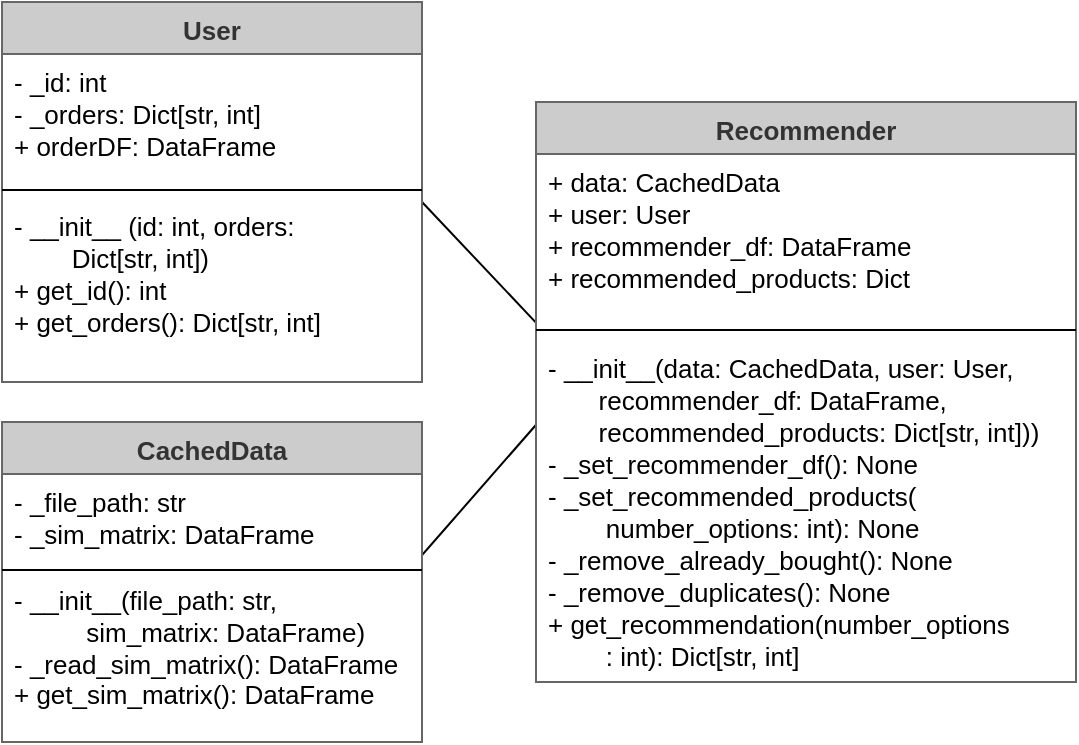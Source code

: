 <mxfile version="14.1.1" type="github">
  <diagram id="C5RBs43oDa-KdzZeNtuy" name="Page-1">
    <mxGraphModel dx="946" dy="532" grid="0" gridSize="10" guides="1" tooltips="1" connect="1" arrows="1" fold="1" page="1" pageScale="1" pageWidth="827" pageHeight="1169" math="0" shadow="0">
      <root>
        <mxCell id="WIyWlLk6GJQsqaUBKTNV-0" />
        <mxCell id="WIyWlLk6GJQsqaUBKTNV-1" parent="WIyWlLk6GJQsqaUBKTNV-0" />
        <mxCell id="FY6bye2SpyNX19oZSb27-12" value="" style="endArrow=none;html=1;fontSize=13;entryX=0.013;entryY=-0.023;entryDx=0;entryDy=0;entryPerimeter=0;" parent="WIyWlLk6GJQsqaUBKTNV-1" target="zkfFHV4jXpPFQw0GAbJ--24" edge="1">
          <mxGeometry width="50" height="50" relative="1" as="geometry">
            <mxPoint x="423" y="230" as="sourcePoint" />
            <mxPoint x="473" y="180" as="targetPoint" />
          </mxGeometry>
        </mxCell>
        <mxCell id="FY6bye2SpyNX19oZSb27-10" value="" style="endArrow=none;html=1;fontSize=13;" parent="WIyWlLk6GJQsqaUBKTNV-1" edge="1">
          <mxGeometry width="50" height="50" relative="1" as="geometry">
            <mxPoint x="420" y="410" as="sourcePoint" />
            <mxPoint x="490" y="330" as="targetPoint" />
          </mxGeometry>
        </mxCell>
        <mxCell id="zkfFHV4jXpPFQw0GAbJ--0" value="User" style="swimlane;fontStyle=1;align=center;verticalAlign=top;childLayout=stackLayout;horizontal=1;startSize=26;horizontalStack=0;resizeParent=1;resizeLast=0;collapsible=1;marginBottom=0;shadow=0;strokeWidth=1;strokeColor=#666666;fontColor=#333333;fontSize=13;fillColor=#CCCCCC;swimlaneFillColor=#ffffff;" parent="WIyWlLk6GJQsqaUBKTNV-1" vertex="1">
          <mxGeometry x="213" y="130" width="210" height="190" as="geometry">
            <mxRectangle x="213" y="130" width="160" height="26" as="alternateBounds" />
          </mxGeometry>
        </mxCell>
        <mxCell id="zkfFHV4jXpPFQw0GAbJ--1" value="- _id: int&#xa;- _orders: Dict[str, int]&#xa;+ orderDF: DataFrame" style="text;align=left;verticalAlign=top;spacingLeft=4;spacingRight=4;overflow=hidden;rotatable=0;points=[[0,0.5],[1,0.5]];portConstraint=eastwest;fontSize=13;" parent="zkfFHV4jXpPFQw0GAbJ--0" vertex="1">
          <mxGeometry y="26" width="210" height="64" as="geometry" />
        </mxCell>
        <mxCell id="zkfFHV4jXpPFQw0GAbJ--4" value="" style="line;html=1;strokeWidth=1;align=left;verticalAlign=middle;spacingTop=-1;spacingLeft=3;spacingRight=3;rotatable=0;labelPosition=right;points=[];portConstraint=eastwest;fontSize=13;" parent="zkfFHV4jXpPFQw0GAbJ--0" vertex="1">
          <mxGeometry y="90" width="210" height="8" as="geometry" />
        </mxCell>
        <mxCell id="zkfFHV4jXpPFQw0GAbJ--5" value="- __init__ (id: int, orders: &#xa;        Dict[str, int])&#xa;+ get_id(): int&#xa;+ get_orders(): Dict[str, int]" style="text;align=left;verticalAlign=top;spacingLeft=4;spacingRight=4;overflow=hidden;rotatable=0;points=[[0,0.5],[1,0.5]];portConstraint=eastwest;fontSize=13;" parent="zkfFHV4jXpPFQw0GAbJ--0" vertex="1">
          <mxGeometry y="98" width="210" height="78" as="geometry" />
        </mxCell>
        <mxCell id="zkfFHV4jXpPFQw0GAbJ--13" value="CachedData" style="swimlane;fontStyle=1;align=center;verticalAlign=top;childLayout=stackLayout;horizontal=1;startSize=26;horizontalStack=0;resizeParent=1;resizeLast=0;collapsible=1;marginBottom=0;shadow=0;strokeWidth=1;strokeColor=#666666;fontColor=#333333;fontSize=13;fillColor=#CCCCCC;swimlaneFillColor=#ffffff;" parent="WIyWlLk6GJQsqaUBKTNV-1" vertex="1">
          <mxGeometry x="213" y="340" width="210" height="160" as="geometry">
            <mxRectangle x="330" y="360" width="170" height="26" as="alternateBounds" />
          </mxGeometry>
        </mxCell>
        <mxCell id="zkfFHV4jXpPFQw0GAbJ--14" value="- _file_path: str&#xa;- _sim_matrix: DataFrame" style="text;align=left;verticalAlign=top;spacingLeft=4;spacingRight=4;overflow=hidden;rotatable=0;points=[[0,0.5],[1,0.5]];portConstraint=eastwest;fontSize=13;" parent="zkfFHV4jXpPFQw0GAbJ--13" vertex="1">
          <mxGeometry y="26" width="210" height="44" as="geometry" />
        </mxCell>
        <mxCell id="zkfFHV4jXpPFQw0GAbJ--15" value="" style="line;html=1;strokeWidth=1;align=left;verticalAlign=middle;spacingTop=-1;spacingLeft=3;spacingRight=3;rotatable=0;labelPosition=right;points=[];portConstraint=eastwest;fontSize=13;" parent="zkfFHV4jXpPFQw0GAbJ--13" vertex="1">
          <mxGeometry y="70" width="210" height="8" as="geometry" />
        </mxCell>
        <mxCell id="FY6bye2SpyNX19oZSb27-1" value="- __init__(file_path: str, &lt;br style=&quot;font-size: 13px;&quot;&gt;&amp;nbsp; &amp;nbsp; &amp;nbsp; &amp;nbsp; &amp;nbsp; sim_matrix: DataFrame)&lt;br style=&quot;font-size: 13px;&quot;&gt;- _read_sim_matrix(): DataFrame&lt;br style=&quot;font-size: 13px;&quot;&gt;+ get_sim_matrix(): DataFrame" style="text;html=1;align=left;verticalAlign=middle;resizable=0;points=[];autosize=1;spacingLeft=4;fontSize=13;" parent="zkfFHV4jXpPFQw0GAbJ--13" vertex="1">
          <mxGeometry y="78" width="210" height="70" as="geometry" />
        </mxCell>
        <mxCell id="zkfFHV4jXpPFQw0GAbJ--17" value="Recommender" style="swimlane;fontStyle=1;align=center;verticalAlign=top;childLayout=stackLayout;horizontal=1;startSize=26;horizontalStack=0;resizeParent=1;resizeLast=0;collapsible=1;marginBottom=0;shadow=0;strokeWidth=1;strokeColor=#666666;fontColor=#333333;fontSize=13;fillColor=#CCCCCC;swimlaneFillColor=#ffffff;" parent="WIyWlLk6GJQsqaUBKTNV-1" vertex="1">
          <mxGeometry x="480" y="180" width="270" height="290" as="geometry">
            <mxRectangle x="480" y="180" width="160" height="26" as="alternateBounds" />
          </mxGeometry>
        </mxCell>
        <mxCell id="zkfFHV4jXpPFQw0GAbJ--22" value="+ data: CachedData&#xa;+ user: User&#xa;+ recommender_df: DataFrame&#xa;+ recommended_products: Dict" style="text;align=left;verticalAlign=top;spacingLeft=4;spacingRight=4;overflow=hidden;rotatable=0;points=[[0,0.5],[1,0.5]];portConstraint=eastwest;shadow=0;html=0;fontSize=13;" parent="zkfFHV4jXpPFQw0GAbJ--17" vertex="1">
          <mxGeometry y="26" width="270" height="84" as="geometry" />
        </mxCell>
        <mxCell id="zkfFHV4jXpPFQw0GAbJ--23" value="" style="line;html=1;strokeWidth=1;align=left;verticalAlign=middle;spacingTop=-1;spacingLeft=3;spacingRight=3;rotatable=0;labelPosition=right;points=[];portConstraint=eastwest;fontSize=13;" parent="zkfFHV4jXpPFQw0GAbJ--17" vertex="1">
          <mxGeometry y="110" width="270" height="8" as="geometry" />
        </mxCell>
        <mxCell id="zkfFHV4jXpPFQw0GAbJ--24" value="- __init__(data: CachedData, user: User, &#xa;       recommender_df: DataFrame, &#xa;       recommended_products: Dict[str, int]))&#xa;- _set_recommender_df(): None&#xa;- _set_recommended_products(&#xa;        number_options: int): None&#xa;- _remove_already_bought(): None&#xa;- _remove_duplicates(): None&#xa;+ get_recommendation(number_options&#xa;        : int): Dict[str, int]" style="text;align=left;verticalAlign=top;spacingLeft=4;spacingRight=4;overflow=hidden;rotatable=0;points=[[0,0.5],[1,0.5]];portConstraint=eastwest;spacingTop=1;spacing=2;fontSize=13;" parent="zkfFHV4jXpPFQw0GAbJ--17" vertex="1">
          <mxGeometry y="118" width="270" height="172" as="geometry" />
        </mxCell>
      </root>
    </mxGraphModel>
  </diagram>
</mxfile>

